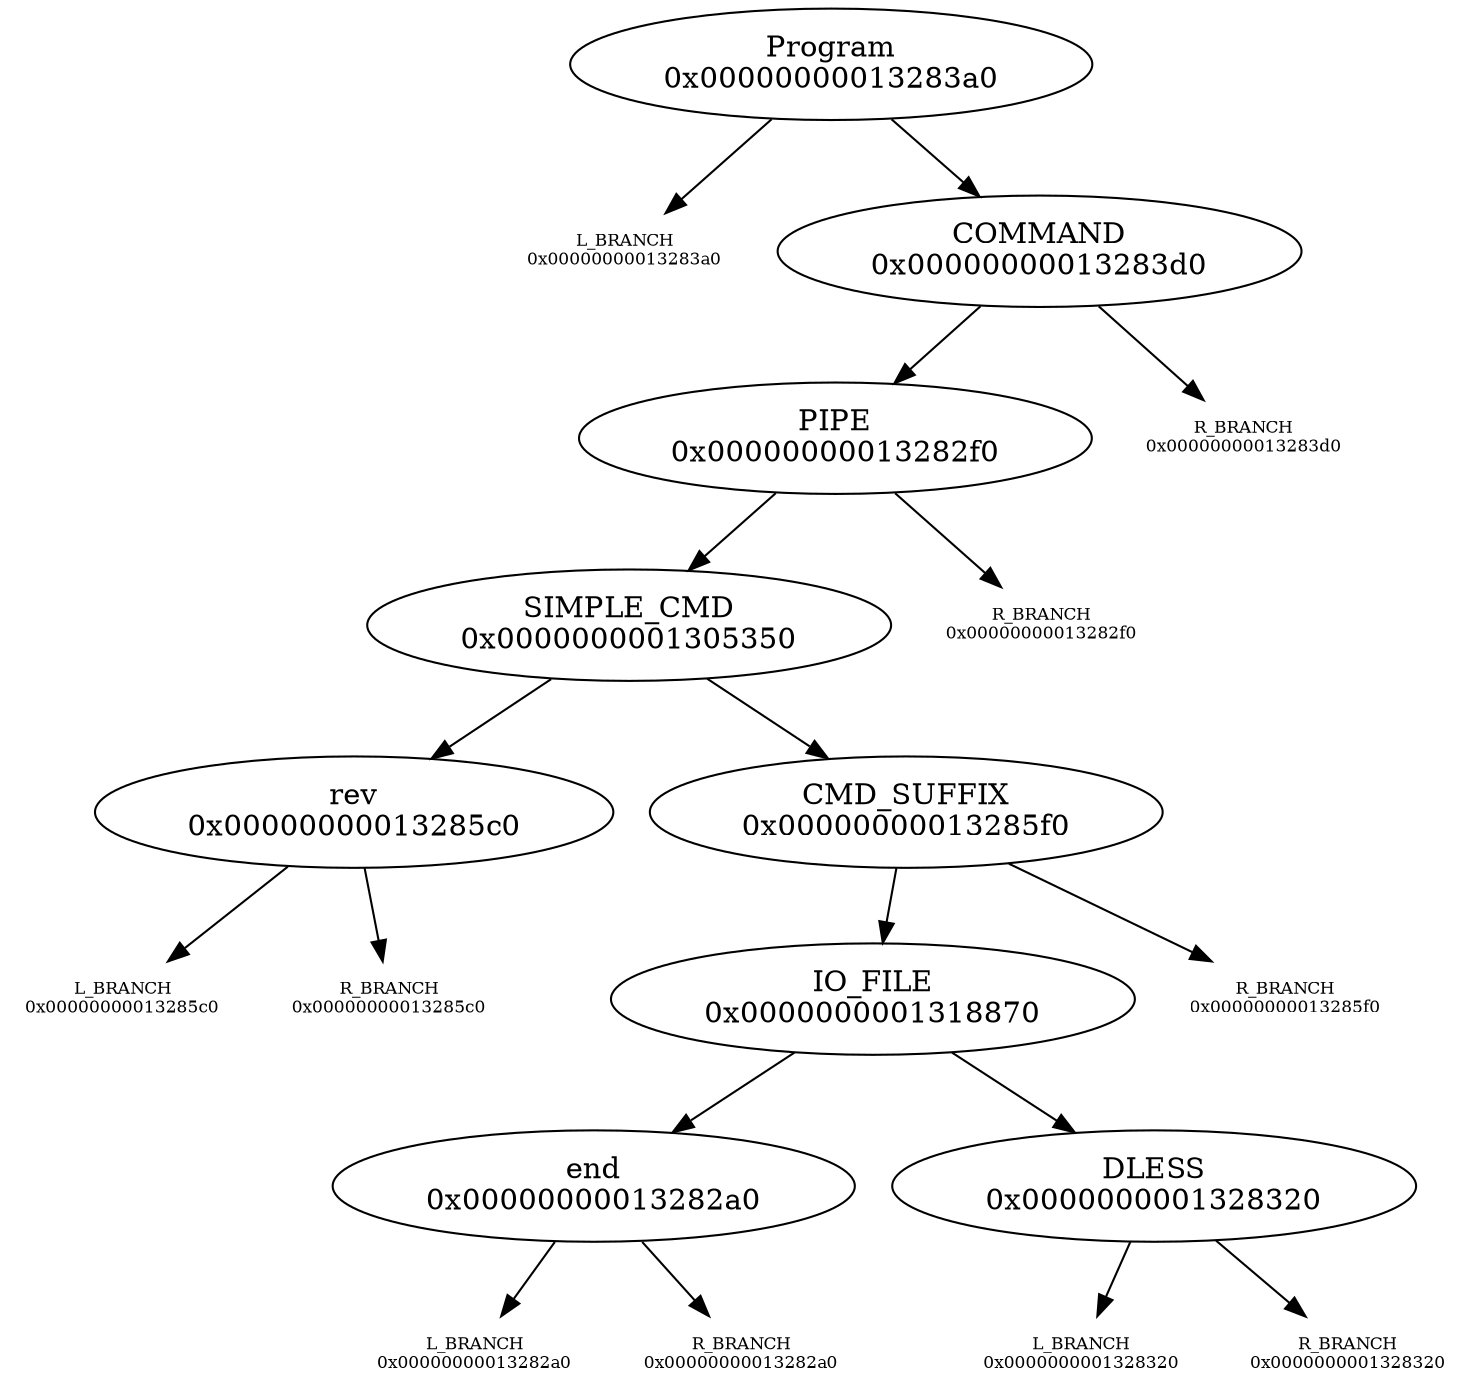 digraph graphname {
"Program\n0x00000000013283a0" -> "L_BRANCH\n0x00000000013283a0";
"L_BRANCH\n0x00000000013283a0" [shape=none fontsize=8]
"Program\n0x00000000013283a0" -> "COMMAND\n0x00000000013283d0";
"COMMAND\n0x00000000013283d0" -> "PIPE\n0x00000000013282f0";
"COMMAND\n0x00000000013283d0" -> "R_BRANCH\n0x00000000013283d0";
"R_BRANCH\n0x00000000013283d0" [shape=none fontsize=8]
"PIPE\n0x00000000013282f0" -> "SIMPLE_CMD\n0x0000000001305350";
"PIPE\n0x00000000013282f0" -> "R_BRANCH\n0x00000000013282f0";
"R_BRANCH\n0x00000000013282f0" [shape=none fontsize=8]
"SIMPLE_CMD\n0x0000000001305350" -> "rev\n0x00000000013285c0";
"SIMPLE_CMD\n0x0000000001305350" -> "CMD_SUFFIX\n0x00000000013285f0";
"rev\n0x00000000013285c0" -> "L_BRANCH\n0x00000000013285c0";
"L_BRANCH\n0x00000000013285c0" [shape=none fontsize=8]
"rev\n0x00000000013285c0" -> "R_BRANCH\n0x00000000013285c0";
"R_BRANCH\n0x00000000013285c0" [shape=none fontsize=8]
"CMD_SUFFIX\n0x00000000013285f0" -> "IO_FILE\n0x0000000001318870";
"CMD_SUFFIX\n0x00000000013285f0" -> "R_BRANCH\n0x00000000013285f0";
"R_BRANCH\n0x00000000013285f0" [shape=none fontsize=8]
"IO_FILE\n0x0000000001318870" -> "end\n0x00000000013282a0";
"IO_FILE\n0x0000000001318870" -> "DLESS\n0x0000000001328320";
"end\n0x00000000013282a0" -> "L_BRANCH\n0x00000000013282a0";
"L_BRANCH\n0x00000000013282a0" [shape=none fontsize=8]
"end\n0x00000000013282a0" -> "R_BRANCH\n0x00000000013282a0";
"R_BRANCH\n0x00000000013282a0" [shape=none fontsize=8]
"DLESS\n0x0000000001328320" -> "L_BRANCH\n0x0000000001328320";
"L_BRANCH\n0x0000000001328320" [shape=none fontsize=8]
"DLESS\n0x0000000001328320" -> "R_BRANCH\n0x0000000001328320";
"R_BRANCH\n0x0000000001328320" [shape=none fontsize=8]

}